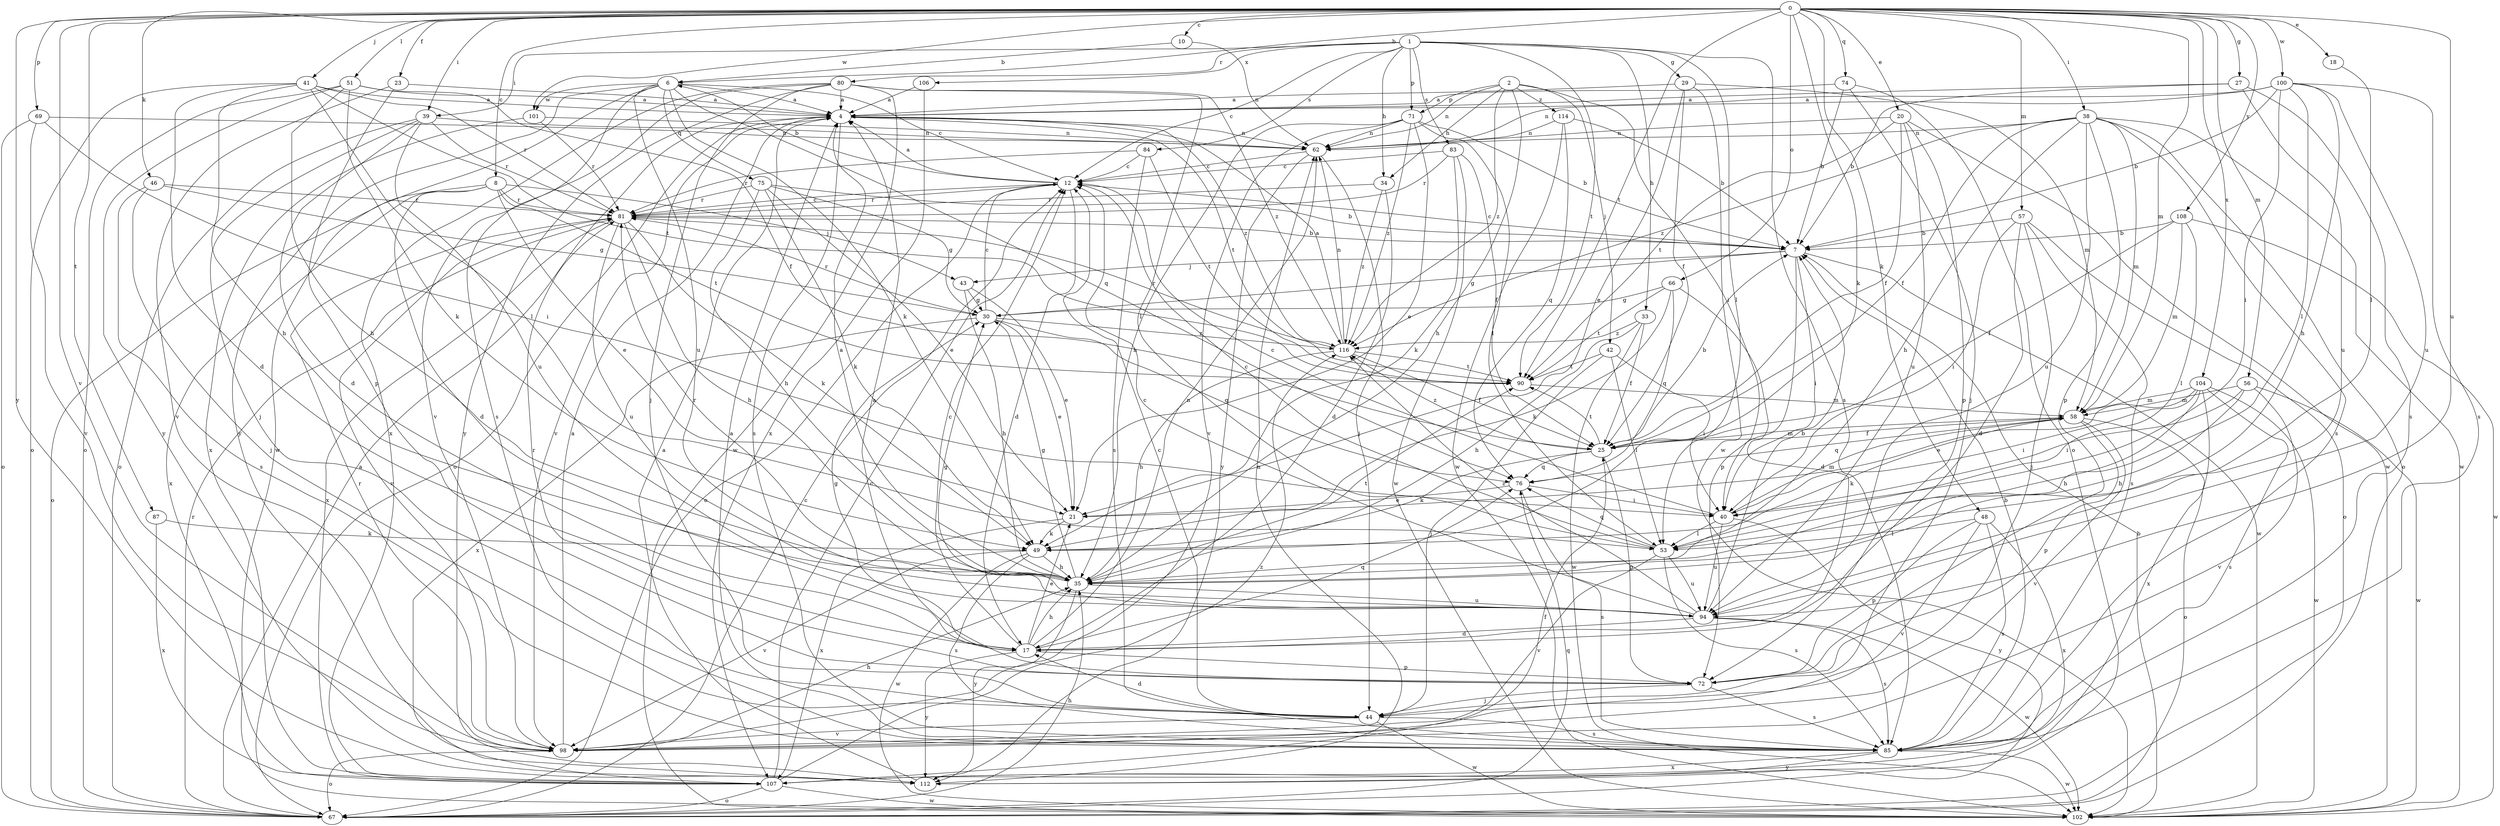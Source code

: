 strict digraph  {
0;
1;
2;
4;
6;
7;
8;
10;
12;
17;
18;
20;
21;
23;
25;
27;
29;
30;
33;
34;
35;
38;
39;
40;
41;
42;
43;
44;
46;
48;
49;
51;
53;
56;
57;
58;
62;
66;
67;
69;
71;
72;
74;
75;
76;
80;
81;
83;
84;
85;
87;
90;
94;
98;
100;
101;
102;
104;
106;
107;
108;
112;
114;
116;
0 -> 6  [label=b];
0 -> 8  [label=c];
0 -> 10  [label=c];
0 -> 18  [label=e];
0 -> 20  [label=e];
0 -> 23  [label=f];
0 -> 27  [label=g];
0 -> 38  [label=i];
0 -> 39  [label=i];
0 -> 41  [label=j];
0 -> 46  [label=k];
0 -> 48  [label=k];
0 -> 49  [label=k];
0 -> 51  [label=l];
0 -> 56  [label=m];
0 -> 57  [label=m];
0 -> 58  [label=m];
0 -> 66  [label=o];
0 -> 69  [label=p];
0 -> 74  [label=q];
0 -> 87  [label=t];
0 -> 90  [label=t];
0 -> 94  [label=u];
0 -> 98  [label=v];
0 -> 100  [label=w];
0 -> 101  [label=w];
0 -> 104  [label=x];
0 -> 108  [label=y];
0 -> 112  [label=y];
1 -> 12  [label=c];
1 -> 29  [label=g];
1 -> 33  [label=h];
1 -> 34  [label=h];
1 -> 39  [label=i];
1 -> 53  [label=l];
1 -> 71  [label=p];
1 -> 80  [label=r];
1 -> 83  [label=s];
1 -> 84  [label=s];
1 -> 85  [label=s];
1 -> 90  [label=t];
1 -> 106  [label=x];
2 -> 34  [label=h];
2 -> 35  [label=h];
2 -> 40  [label=i];
2 -> 42  [label=j];
2 -> 62  [label=n];
2 -> 71  [label=p];
2 -> 114  [label=z];
2 -> 116  [label=z];
4 -> 62  [label=n];
4 -> 67  [label=o];
4 -> 85  [label=s];
4 -> 90  [label=t];
4 -> 98  [label=v];
4 -> 116  [label=z];
6 -> 4  [label=a];
6 -> 12  [label=c];
6 -> 49  [label=k];
6 -> 75  [label=q];
6 -> 76  [label=q];
6 -> 85  [label=s];
6 -> 94  [label=u];
6 -> 101  [label=w];
6 -> 102  [label=w];
6 -> 112  [label=y];
7 -> 12  [label=c];
7 -> 30  [label=g];
7 -> 40  [label=i];
7 -> 43  [label=j];
7 -> 72  [label=p];
7 -> 102  [label=w];
8 -> 17  [label=d];
8 -> 21  [label=e];
8 -> 43  [label=j];
8 -> 67  [label=o];
8 -> 81  [label=r];
8 -> 90  [label=t];
8 -> 107  [label=x];
10 -> 6  [label=b];
10 -> 62  [label=n];
12 -> 4  [label=a];
12 -> 6  [label=b];
12 -> 17  [label=d];
12 -> 67  [label=o];
12 -> 81  [label=r];
17 -> 12  [label=c];
17 -> 21  [label=e];
17 -> 30  [label=g];
17 -> 35  [label=h];
17 -> 62  [label=n];
17 -> 72  [label=p];
17 -> 76  [label=q];
17 -> 112  [label=y];
18 -> 53  [label=l];
20 -> 25  [label=f];
20 -> 62  [label=n];
20 -> 72  [label=p];
20 -> 90  [label=t];
20 -> 94  [label=u];
20 -> 102  [label=w];
21 -> 49  [label=k];
21 -> 107  [label=x];
23 -> 4  [label=a];
23 -> 72  [label=p];
23 -> 98  [label=v];
25 -> 7  [label=b];
25 -> 49  [label=k];
25 -> 58  [label=m];
25 -> 72  [label=p];
25 -> 76  [label=q];
25 -> 90  [label=t];
25 -> 116  [label=z];
27 -> 4  [label=a];
27 -> 7  [label=b];
27 -> 85  [label=s];
27 -> 94  [label=u];
29 -> 4  [label=a];
29 -> 21  [label=e];
29 -> 25  [label=f];
29 -> 58  [label=m];
29 -> 102  [label=w];
30 -> 12  [label=c];
30 -> 21  [label=e];
30 -> 76  [label=q];
30 -> 81  [label=r];
30 -> 107  [label=x];
30 -> 116  [label=z];
33 -> 25  [label=f];
33 -> 35  [label=h];
33 -> 102  [label=w];
33 -> 116  [label=z];
34 -> 17  [label=d];
34 -> 81  [label=r];
34 -> 116  [label=z];
35 -> 4  [label=a];
35 -> 30  [label=g];
35 -> 81  [label=r];
35 -> 90  [label=t];
35 -> 94  [label=u];
35 -> 112  [label=y];
38 -> 25  [label=f];
38 -> 35  [label=h];
38 -> 58  [label=m];
38 -> 62  [label=n];
38 -> 67  [label=o];
38 -> 72  [label=p];
38 -> 85  [label=s];
38 -> 94  [label=u];
38 -> 102  [label=w];
38 -> 116  [label=z];
39 -> 17  [label=d];
39 -> 44  [label=j];
39 -> 62  [label=n];
39 -> 67  [label=o];
39 -> 81  [label=r];
39 -> 94  [label=u];
40 -> 12  [label=c];
40 -> 53  [label=l];
40 -> 58  [label=m];
40 -> 94  [label=u];
40 -> 112  [label=y];
41 -> 4  [label=a];
41 -> 17  [label=d];
41 -> 35  [label=h];
41 -> 53  [label=l];
41 -> 67  [label=o];
41 -> 81  [label=r];
41 -> 90  [label=t];
42 -> 40  [label=i];
42 -> 44  [label=j];
42 -> 53  [label=l];
42 -> 90  [label=t];
43 -> 21  [label=e];
43 -> 30  [label=g];
43 -> 35  [label=h];
44 -> 12  [label=c];
44 -> 17  [label=d];
44 -> 85  [label=s];
44 -> 98  [label=v];
44 -> 102  [label=w];
46 -> 30  [label=g];
46 -> 44  [label=j];
46 -> 81  [label=r];
46 -> 85  [label=s];
48 -> 53  [label=l];
48 -> 72  [label=p];
48 -> 85  [label=s];
48 -> 98  [label=v];
48 -> 107  [label=x];
49 -> 35  [label=h];
49 -> 85  [label=s];
49 -> 98  [label=v];
49 -> 102  [label=w];
51 -> 4  [label=a];
51 -> 25  [label=f];
51 -> 35  [label=h];
51 -> 49  [label=k];
51 -> 67  [label=o];
51 -> 112  [label=y];
53 -> 12  [label=c];
53 -> 76  [label=q];
53 -> 85  [label=s];
53 -> 94  [label=u];
53 -> 98  [label=v];
56 -> 35  [label=h];
56 -> 40  [label=i];
56 -> 58  [label=m];
56 -> 98  [label=v];
56 -> 102  [label=w];
57 -> 7  [label=b];
57 -> 17  [label=d];
57 -> 40  [label=i];
57 -> 44  [label=j];
57 -> 67  [label=o];
57 -> 85  [label=s];
58 -> 25  [label=f];
58 -> 49  [label=k];
58 -> 67  [label=o];
58 -> 72  [label=p];
58 -> 76  [label=q];
58 -> 98  [label=v];
62 -> 12  [label=c];
62 -> 44  [label=j];
62 -> 112  [label=y];
66 -> 17  [label=d];
66 -> 30  [label=g];
66 -> 49  [label=k];
66 -> 76  [label=q];
66 -> 90  [label=t];
67 -> 4  [label=a];
67 -> 12  [label=c];
67 -> 35  [label=h];
67 -> 76  [label=q];
67 -> 81  [label=r];
69 -> 40  [label=i];
69 -> 62  [label=n];
69 -> 67  [label=o];
69 -> 98  [label=v];
71 -> 7  [label=b];
71 -> 21  [label=e];
71 -> 35  [label=h];
71 -> 53  [label=l];
71 -> 62  [label=n];
71 -> 98  [label=v];
71 -> 116  [label=z];
72 -> 4  [label=a];
72 -> 44  [label=j];
72 -> 81  [label=r];
72 -> 85  [label=s];
74 -> 4  [label=a];
74 -> 7  [label=b];
74 -> 44  [label=j];
74 -> 67  [label=o];
75 -> 7  [label=b];
75 -> 21  [label=e];
75 -> 30  [label=g];
75 -> 35  [label=h];
75 -> 49  [label=k];
75 -> 81  [label=r];
76 -> 21  [label=e];
76 -> 40  [label=i];
76 -> 85  [label=s];
80 -> 4  [label=a];
80 -> 44  [label=j];
80 -> 53  [label=l];
80 -> 98  [label=v];
80 -> 102  [label=w];
80 -> 107  [label=x];
80 -> 112  [label=y];
80 -> 116  [label=z];
81 -> 7  [label=b];
81 -> 12  [label=c];
81 -> 35  [label=h];
81 -> 49  [label=k];
81 -> 94  [label=u];
81 -> 98  [label=v];
81 -> 107  [label=x];
83 -> 12  [label=c];
83 -> 25  [label=f];
83 -> 49  [label=k];
83 -> 81  [label=r];
83 -> 102  [label=w];
84 -> 12  [label=c];
84 -> 81  [label=r];
84 -> 85  [label=s];
84 -> 90  [label=t];
85 -> 4  [label=a];
85 -> 7  [label=b];
85 -> 102  [label=w];
85 -> 107  [label=x];
85 -> 112  [label=y];
87 -> 49  [label=k];
87 -> 107  [label=x];
90 -> 58  [label=m];
94 -> 7  [label=b];
94 -> 12  [label=c];
94 -> 17  [label=d];
94 -> 30  [label=g];
94 -> 85  [label=s];
94 -> 102  [label=w];
94 -> 116  [label=z];
98 -> 4  [label=a];
98 -> 35  [label=h];
98 -> 67  [label=o];
98 -> 81  [label=r];
100 -> 4  [label=a];
100 -> 7  [label=b];
100 -> 35  [label=h];
100 -> 40  [label=i];
100 -> 53  [label=l];
100 -> 62  [label=n];
100 -> 85  [label=s];
100 -> 94  [label=u];
101 -> 62  [label=n];
101 -> 81  [label=r];
101 -> 107  [label=x];
102 -> 7  [label=b];
104 -> 21  [label=e];
104 -> 35  [label=h];
104 -> 40  [label=i];
104 -> 58  [label=m];
104 -> 85  [label=s];
104 -> 102  [label=w];
104 -> 107  [label=x];
106 -> 4  [label=a];
106 -> 107  [label=x];
107 -> 12  [label=c];
107 -> 25  [label=f];
107 -> 67  [label=o];
107 -> 102  [label=w];
107 -> 116  [label=z];
108 -> 7  [label=b];
108 -> 25  [label=f];
108 -> 53  [label=l];
108 -> 58  [label=m];
108 -> 102  [label=w];
112 -> 4  [label=a];
112 -> 62  [label=n];
114 -> 7  [label=b];
114 -> 62  [label=n];
114 -> 76  [label=q];
114 -> 102  [label=w];
116 -> 4  [label=a];
116 -> 25  [label=f];
116 -> 35  [label=h];
116 -> 62  [label=n];
116 -> 81  [label=r];
116 -> 90  [label=t];
}
